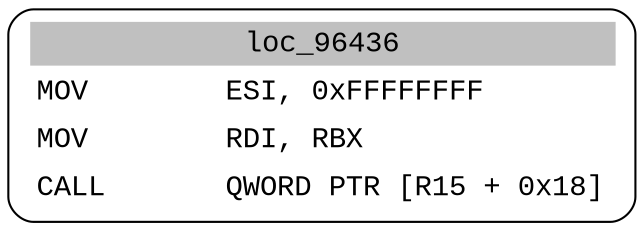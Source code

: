 digraph asm_graph {
1941 [
shape="Mrecord" fontname="Courier New"label =<<table border="0" cellborder="0" cellpadding="3"><tr><td align="center" colspan="2" bgcolor="grey">loc_96436</td></tr><tr><td align="left">MOV        ESI, 0xFFFFFFFF</td></tr><tr><td align="left">MOV        RDI, RBX</td></tr><tr><td align="left">CALL       QWORD PTR [R15 + 0x18]</td></tr></table>> ];
}